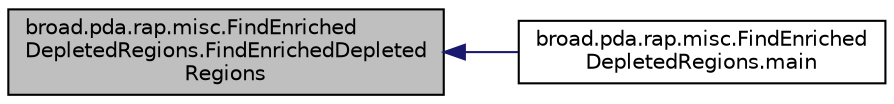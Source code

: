 digraph "broad.pda.rap.misc.FindEnrichedDepletedRegions.FindEnrichedDepletedRegions"
{
  edge [fontname="Helvetica",fontsize="10",labelfontname="Helvetica",labelfontsize="10"];
  node [fontname="Helvetica",fontsize="10",shape=record];
  rankdir="LR";
  Node1 [label="broad.pda.rap.misc.FindEnriched\lDepletedRegions.FindEnrichedDepleted\lRegions",height=0.2,width=0.4,color="black", fillcolor="grey75", style="filled" fontcolor="black"];
  Node1 -> Node2 [dir="back",color="midnightblue",fontsize="10",style="solid",fontname="Helvetica"];
  Node2 [label="broad.pda.rap.misc.FindEnriched\lDepletedRegions.main",height=0.2,width=0.4,color="black", fillcolor="white", style="filled",URL="$classbroad_1_1pda_1_1rap_1_1misc_1_1_find_enriched_depleted_regions.html#ac3175e1af75f2f64d9ca6b678c2440dc"];
}
